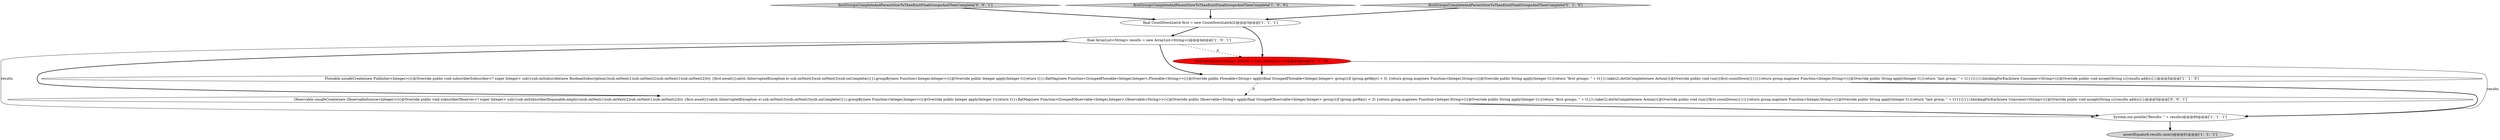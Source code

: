 digraph {
3 [style = filled, label = "final ArrayList<String> results = new ArrayList<String>()@@@4@@@['1', '0', '1']", fillcolor = white, shape = ellipse image = "AAA0AAABBB1BBB"];
5 [style = filled, label = "assertEquals(6,results.size())@@@61@@@['1', '1', '1']", fillcolor = lightgray, shape = ellipse image = "AAA0AAABBB1BBB"];
8 [style = filled, label = "firstGroupsCompleteAndParentSlowToThenEmitFinalGroupsAndThenComplete['0', '0', '1']", fillcolor = lightgray, shape = diamond image = "AAA0AAABBB3BBB"];
4 [style = filled, label = "final CountDownLatch first = new CountDownLatch(2)@@@3@@@['1', '1', '1']", fillcolor = white, shape = ellipse image = "AAA0AAABBB1BBB"];
7 [style = filled, label = "final ArrayList<String> results = new ArrayList<>()@@@4@@@['0', '1', '0']", fillcolor = red, shape = ellipse image = "AAA1AAABBB2BBB"];
1 [style = filled, label = "firstGroupsCompleteAndParentSlowToThenEmitFinalGroupsAndThenComplete['1', '0', '0']", fillcolor = lightgray, shape = diamond image = "AAA0AAABBB1BBB"];
0 [style = filled, label = "Flowable.unsafeCreate(new Publisher<Integer>(){@Override public void subscribe(Subscriber<? super Integer> sub){sub.onSubscribe(new BooleanSubscription())sub.onNext(1)sub.onNext(2)sub.onNext(1)sub.onNext(2)try {first.await()}catch (InterruptedException e) sub.onNext(3)sub.onNext(3)sub.onComplete()}}).groupBy(new Function<Integer,Integer>(){@Override public Integer apply(Integer t){return t}}).flatMap(new Function<GroupedFlowable<Integer,Integer>,Flowable<String>>(){@Override public Flowable<String> apply(final GroupedFlowable<Integer,Integer> group){if (group.getKey() < 3) {return group.map(new Function<Integer,String>(){@Override public String apply(Integer t1){return \"first groups: \" + t1}}).take(2).doOnComplete(new Action(){@Override public void run(){first.countDown()}})}{return group.map(new Function<Integer,String>(){@Override public String apply(Integer t1){return \"last group: \" + t1}})}}}).blockingForEach(new Consumer<String>(){@Override public void accept(String s){results.add(s)}})@@@5@@@['1', '1', '0']", fillcolor = white, shape = ellipse image = "AAA0AAABBB1BBB"];
2 [style = filled, label = "System.out.println(\"Results: \" + results)@@@60@@@['1', '1', '1']", fillcolor = white, shape = ellipse image = "AAA0AAABBB1BBB"];
9 [style = filled, label = "Observable.unsafeCreate(new ObservableSource<Integer>(){@Override public void subscribe(Observer<? super Integer> sub){sub.onSubscribe(Disposable.empty())sub.onNext(1)sub.onNext(2)sub.onNext(1)sub.onNext(2)try {first.await()}catch (InterruptedException e) sub.onNext(3)sub.onNext(3)sub.onComplete()}}).groupBy(new Function<Integer,Integer>(){@Override public Integer apply(Integer t){return t}}).flatMap(new Function<GroupedObservable<Integer,Integer>,Observable<String>>(){@Override public Observable<String> apply(final GroupedObservable<Integer,Integer> group){if (group.getKey() < 3) {return group.map(new Function<Integer,String>(){@Override public String apply(Integer t1){return \"first groups: \" + t1}}).take(2).doOnComplete(new Action(){@Override public void run(){first.countDown()}})}{return group.map(new Function<Integer,String>(){@Override public String apply(Integer t1){return \"last group: \" + t1}})}}}).blockingForEach(new Consumer<String>(){@Override public void accept(String s){results.add(s)}})@@@5@@@['0', '0', '1']", fillcolor = white, shape = ellipse image = "AAA0AAABBB3BBB"];
6 [style = filled, label = "firstGroupsCompleteAndParentSlowToThenEmitFinalGroupsAndThenComplete['0', '1', '0']", fillcolor = lightgray, shape = diamond image = "AAA0AAABBB2BBB"];
3->9 [style = bold, label=""];
4->3 [style = bold, label=""];
6->4 [style = bold, label=""];
1->4 [style = bold, label=""];
3->2 [style = solid, label="results"];
7->0 [style = bold, label=""];
0->2 [style = bold, label=""];
7->2 [style = solid, label="results"];
8->4 [style = bold, label=""];
0->9 [style = dashed, label="0"];
9->2 [style = bold, label=""];
3->7 [style = dashed, label="0"];
4->7 [style = bold, label=""];
3->0 [style = bold, label=""];
2->5 [style = bold, label=""];
}
